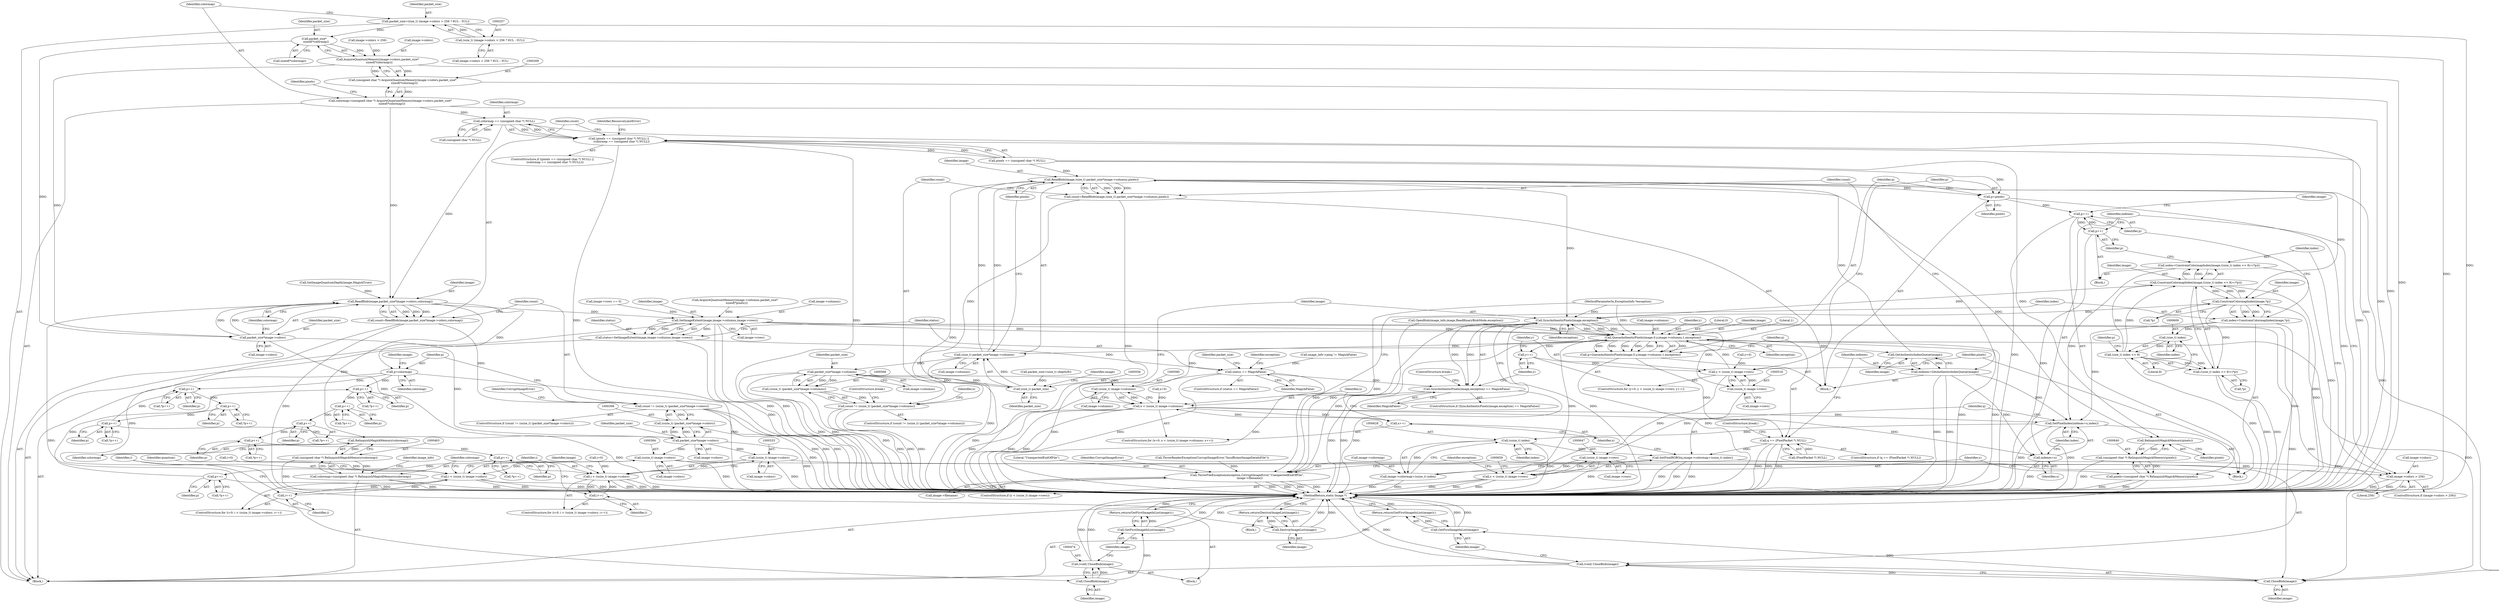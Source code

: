 digraph "0_ImageMagick_f6e9d0d9955e85bdd7540b251cd50d598dacc5e6_32@API" {
"1000274" [label="(Call,packet_size*\n    sizeof(*colormap))"];
"1000254" [label="(Call,packet_size=(size_t) (image->colors > 256 ? 6UL : 3UL))"];
"1000256" [label="(Call,(size_t) (image->colors > 256 ? 6UL : 3UL))"];
"1000270" [label="(Call,AcquireQuantumMemory(image->colors,packet_size*\n    sizeof(*colormap)))"];
"1000268" [label="(Call,(unsigned char *) AcquireQuantumMemory(image->colors,packet_size*\n    sizeof(*colormap)))"];
"1000266" [label="(Call,colormap=(unsigned char *) AcquireQuantumMemory(image->colors,packet_size*\n    sizeof(*colormap)))"];
"1000286" [label="(Call,colormap == (unsigned char *) NULL)"];
"1000280" [label="(Call,(pixels == (unsigned char *) NULL) ||\n      (colormap == (unsigned char *) NULL))"];
"1000296" [label="(Call,ReadBlob(image,packet_size*image->colors,colormap))"];
"1000294" [label="(Call,count=ReadBlob(image,packet_size*image->colors,colormap))"];
"1000305" [label="(Call,count != (ssize_t) (packet_size*image->colors))"];
"1000317" [label="(Call,p=colormap)"];
"1000350" [label="(Call,p++)"];
"1000362" [label="(Call,p++)"];
"1000374" [label="(Call,p++)"];
"1000395" [label="(Call,p++)"];
"1000401" [label="(Call,p++)"];
"1000418" [label="(Call,p++)"];
"1000424" [label="(Call,p++)"];
"1000441" [label="(Call,p++)"];
"1000447" [label="(Call,p++)"];
"1000464" [label="(Call,RelinquishMagickMemory(colormap))"];
"1000462" [label="(Call,(unsigned char *) RelinquishMagickMemory(colormap))"];
"1000460" [label="(Call,colormap=(unsigned char *) RelinquishMagickMemory(colormap))"];
"1000475" [label="(Call,CloseBlob(image))"];
"1000473" [label="(Call,(void) CloseBlob(image))"];
"1000478" [label="(Call,GetFirstImageInList(image))"];
"1000477" [label="(Return,return(GetFirstImageInList(image));)"];
"1000482" [label="(Call,SetImageExtent(image,image->columns,image->rows))"];
"1000480" [label="(Call,status=SetImageExtent(image,image->columns,image->rows))"];
"1000491" [label="(Call,status == MagickFalse)"];
"1000631" [label="(Call,SyncAuthenticPixels(image,exception) == MagickFalse)"];
"1000502" [label="(Call,DestroyImageList(image))"];
"1000501" [label="(Return,return(DestroyImageList(image));)"];
"1000517" [label="(Call,(ssize_t) image->rows)"];
"1000515" [label="(Call,y < (ssize_t) image->rows)"];
"1000530" [label="(Call,QueueAuthenticPixels(image,0,y,image->columns,1,exception))"];
"1000522" [label="(Call,y++)"];
"1000528" [label="(Call,q=QueueAuthenticPixels(image,0,y,image->columns,1,exception))"];
"1000540" [label="(Call,q == (PixelPacket *) NULL)"];
"1000621" [label="(Call,SetPixelRGBO(q,image->colormap+(ssize_t) index))"];
"1000548" [label="(Call,GetAuthenticIndexQueue(image))"];
"1000546" [label="(Call,indexes=GetAuthenticIndexQueue(image))"];
"1000616" [label="(Call,SetPixelIndex(indexes+x,index))"];
"1000627" [label="(Call,(ssize_t) index)"];
"1000623" [label="(Call,image->colormap+(ssize_t) index)"];
"1000617" [label="(Call,indexes+x)"];
"1000552" [label="(Call,ReadBlob(image,(size_t) packet_size*image->columns,pixels))"];
"1000525" [label="(Call,p=pixels)"];
"1000593" [label="(Call,p++)"];
"1000614" [label="(Call,p++)"];
"1000550" [label="(Call,count=ReadBlob(image,(size_t) packet_size*image->columns,pixels))"];
"1000563" [label="(Call,count != (ssize_t) (packet_size*image->columns))"];
"1000589" [label="(Call,ConstrainColormapIndex(image,*p))"];
"1000587" [label="(Call,index=ConstrainColormapIndex(image,*p))"];
"1000608" [label="(Call,(size_t) index)"];
"1000607" [label="(Call,(size_t) index << 8)"];
"1000604" [label="(Call,ConstrainColormapIndex(image,((size_t) index << 8)+(*p)))"];
"1000602" [label="(Call,index=ConstrainColormapIndex(image,((size_t) index << 8)+(*p)))"];
"1000632" [label="(Call,SyncAuthenticPixels(image,exception))"];
"1000651" [label="(Call,ThrowFileException(exception,CorruptImageError,\"UnexpectedEndOfFile\",\n      image->filename))"];
"1000660" [label="(Call,CloseBlob(image))"];
"1000658" [label="(Call,(void) CloseBlob(image))"];
"1000663" [label="(Call,GetFirstImageInList(image))"];
"1000662" [label="(Return,return(GetFirstImageInList(image));)"];
"1000606" [label="(Call,((size_t) index << 8)+(*p))"];
"1000641" [label="(Call,RelinquishMagickMemory(pixels))"];
"1000639" [label="(Call,(unsigned char *) RelinquishMagickMemory(pixels))"];
"1000637" [label="(Call,pixels=(unsigned char *) RelinquishMagickMemory(pixels))"];
"1000554" [label="(Call,(size_t) packet_size*image->columns)"];
"1000567" [label="(Call,packet_size*image->columns)"];
"1000555" [label="(Call,(size_t) packet_size)"];
"1000565" [label="(Call,(ssize_t) (packet_size*image->columns))"];
"1000579" [label="(Call,(ssize_t) image->columns)"];
"1000577" [label="(Call,x < (ssize_t) image->columns)"];
"1000584" [label="(Call,x++)"];
"1000644" [label="(Call,y < (ssize_t) image->rows)"];
"1000646" [label="(Call,(ssize_t) image->rows)"];
"1000298" [label="(Call,packet_size*image->colors)"];
"1000309" [label="(Call,packet_size*image->colors)"];
"1000307" [label="(Call,(ssize_t) (packet_size*image->colors))"];
"1000332" [label="(Call,(ssize_t) image->colors)"];
"1000330" [label="(Call,i < (ssize_t) image->colors)"];
"1000337" [label="(Call,i++)"];
"1000596" [label="(Call,image->colors > 256)"];
"1000383" [label="(Call,(ssize_t) image->colors)"];
"1000381" [label="(Call,i < (ssize_t) image->colors)"];
"1000388" [label="(Call,i++)"];
"1000561" [label="(Identifier,pixels)"];
"1000494" [label="(Block,)"];
"1000519" [label="(Call,image->rows)"];
"1000326" [label="(ControlStructure,for (i=0; i < (ssize_t) image->colors; i++))"];
"1000482" [label="(Call,SetImageExtent(image,image->columns,image->rows))"];
"1000382" [label="(Identifier,i)"];
"1000274" [label="(Call,packet_size*\n    sizeof(*colormap))"];
"1000401" [label="(Call,p++)"];
"1000515" [label="(Call,y < (ssize_t) image->rows)"];
"1000477" [label="(Return,return(GetFirstImageInList(image));)"];
"1000464" [label="(Call,RelinquishMagickMemory(colormap))"];
"1000469" [label="(Identifier,image_info)"];
"1000288" [label="(Call,(unsigned char *) NULL)"];
"1000547" [label="(Identifier,indexes)"];
"1000298" [label="(Call,packet_size*image->colors)"];
"1000375" [label="(Identifier,p)"];
"1000295" [label="(Identifier,count)"];
"1000286" [label="(Call,colormap == (unsigned char *) NULL)"];
"1000402" [label="(Identifier,p)"];
"1000533" [label="(Identifier,y)"];
"1000595" [label="(ControlStructure,if (image->colors > 256))"];
"1000475" [label="(Call,CloseBlob(image))"];
"1000551" [label="(Identifier,count)"];
"1000590" [label="(Identifier,image)"];
"1000661" [label="(Identifier,image)"];
"1000526" [label="(Identifier,p)"];
"1000622" [label="(Identifier,q)"];
"1000362" [label="(Call,p++)"];
"1000363" [label="(Identifier,p)"];
"1000528" [label="(Call,q=QueueAuthenticPixels(image,0,y,image->columns,1,exception))"];
"1000304" [label="(ControlStructure,if (count != (ssize_t) (packet_size*image->colors)))"];
"1000555" [label="(Call,(size_t) packet_size)"];
"1000254" [label="(Call,packet_size=(size_t) (image->colors > 256 ? 6UL : 3UL))"];
"1000487" [label="(Call,image->rows)"];
"1000573" [label="(ControlStructure,for (x=0; x < (ssize_t) image->columns; x++))"];
"1000490" [label="(ControlStructure,if (status == MagickFalse))"];
"1000635" [label="(Identifier,MagickFalse)"];
"1000568" [label="(Identifier,packet_size)"];
"1000383" [label="(Call,(ssize_t) image->colors)"];
"1000577" [label="(Call,x < (ssize_t) image->columns)"];
"1000492" [label="(Identifier,status)"];
"1000505" [label="(Identifier,packet_size)"];
"1000377" [label="(ControlStructure,for (i=0; i < (ssize_t) image->colors; i++))"];
"1000532" [label="(Literal,0)"];
"1000586" [label="(Block,)"];
"1000594" [label="(Identifier,p)"];
"1000271" [label="(Call,image->colors)"];
"1000601" [label="(Block,)"];
"1000330" [label="(Call,i < (ssize_t) image->colors)"];
"1000491" [label="(Call,status == MagickFalse)"];
"1000608" [label="(Call,(size_t) index)"];
"1000658" [label="(Call,(void) CloseBlob(image))"];
"1000314" [label="(Call,ThrowReaderException(CorruptImageError,\"InsufficientImageDataInFile\"))"];
"1000309" [label="(Call,packet_size*image->colors)"];
"1000517" [label="(Call,(ssize_t) image->rows)"];
"1000632" [label="(Call,SyncAuthenticPixels(image,exception))"];
"1000614" [label="(Call,p++)"];
"1000361" [label="(Call,*p++)"];
"1000615" [label="(Identifier,p)"];
"1000307" [label="(Call,(ssize_t) (packet_size*image->colors))"];
"1000542" [label="(Call,(PixelPacket *) NULL)"];
"1000591" [label="(Call,*p)"];
"1000418" [label="(Call,p++)"];
"1000479" [label="(Identifier,image)"];
"1000605" [label="(Identifier,image)"];
"1000502" [label="(Call,DestroyImageList(image))"];
"1000530" [label="(Call,QueueAuthenticPixels(image,0,y,image->columns,1,exception))"];
"1000504" [label="(Call,packet_size=(size_t) (depth/8))"];
"1000620" [label="(Identifier,index)"];
"1000645" [label="(Identifier,y)"];
"1000611" [label="(Literal,8)"];
"1000461" [label="(Identifier,colormap)"];
"1000634" [label="(Identifier,exception)"];
"1000587" [label="(Call,index=ConstrainColormapIndex(image,*p))"];
"1000478" [label="(Call,GetFirstImageInList(image))"];
"1000630" [label="(ControlStructure,if (SyncAuthenticPixels(image,exception) == MagickFalse))"];
"1000297" [label="(Identifier,image)"];
"1000266" [label="(Call,colormap=(unsigned char *) AcquireQuantumMemory(image->colors,packet_size*\n    sizeof(*colormap)))"];
"1000565" [label="(Call,(ssize_t) (packet_size*image->columns))"];
"1000275" [label="(Identifier,packet_size)"];
"1000569" [label="(Call,image->columns)"];
"1000597" [label="(Call,image->colors)"];
"1000256" [label="(Call,(size_t) (image->colors > 256 ? 6UL : 3UL))"];
"1000603" [label="(Identifier,index)"];
"1000311" [label="(Call,image->colors)"];
"1000319" [label="(Identifier,colormap)"];
"1000255" [label="(Identifier,packet_size)"];
"1000323" [label="(Identifier,image)"];
"1000173" [label="(Call,image->rows == 0)"];
"1000639" [label="(Call,(unsigned char *) RelinquishMagickMemory(pixels))"];
"1000531" [label="(Identifier,image)"];
"1000637" [label="(Call,pixels=(unsigned char *) RelinquishMagickMemory(pixels))"];
"1000541" [label="(Identifier,q)"];
"1000623" [label="(Call,image->colormap+(ssize_t) index)"];
"1000483" [label="(Identifier,image)"];
"1000389" [label="(Identifier,i)"];
"1000575" [label="(Identifier,x)"];
"1000581" [label="(Call,image->columns)"];
"1000349" [label="(Call,*p++)"];
"1000636" [label="(ControlStructure,break;)"];
"1000493" [label="(Identifier,MagickFalse)"];
"1000546" [label="(Call,indexes=GetAuthenticIndexQueue(image))"];
"1000550" [label="(Call,count=ReadBlob(image,(size_t) packet_size*image->columns,pixels))"];
"1000607" [label="(Call,(size_t) index << 8)"];
"1000231" [label="(Call,GetImageQuantumDepth(image,MagickTrue))"];
"1000259" [label="(Call,image->colors > 256)"];
"1000481" [label="(Identifier,status)"];
"1000618" [label="(Identifier,indexes)"];
"1000344" [label="(Identifier,image)"];
"1000633" [label="(Identifier,image)"];
"1000617" [label="(Call,indexes+x)"];
"1000280" [label="(Call,(pixels == (unsigned char *) NULL) ||\n      (colormap == (unsigned char *) NULL))"];
"1000642" [label="(Identifier,pixels)"];
"1000351" [label="(Identifier,p)"];
"1000593" [label="(Call,p++)"];
"1000613" [label="(Identifier,p)"];
"1000589" [label="(Call,ConstrainColormapIndex(image,*p))"];
"1000373" [label="(Call,*p++)"];
"1000448" [label="(Identifier,p)"];
"1000446" [label="(Call,*p++)"];
"1000292" [label="(Identifier,ResourceLimitError)"];
"1000417" [label="(Call,*p++)"];
"1000664" [label="(Identifier,image)"];
"1000559" [label="(Identifier,image)"];
"1000268" [label="(Call,(unsigned char *) AcquireQuantumMemory(image->colors,packet_size*\n    sizeof(*colormap)))"];
"1000385" [label="(Call,image->colors)"];
"1000644" [label="(Call,y < (ssize_t) image->rows)"];
"1000529" [label="(Identifier,q)"];
"1000395" [label="(Call,p++)"];
"1000279" [label="(ControlStructure,if ((pixels == (unsigned char *) NULL) ||\n      (colormap == (unsigned char *) NULL)))"];
"1000663" [label="(Call,GetFirstImageInList(image))"];
"1000106" [label="(MethodParameterIn,ExceptionInfo *exception)"];
"1000392" [label="(Identifier,quantum)"];
"1000315" [label="(Identifier,CorruptImageError)"];
"1000299" [label="(Identifier,packet_size)"];
"1000332" [label="(Call,(ssize_t) image->colors)"];
"1000425" [label="(Identifier,p)"];
"1000537" [label="(Literal,1)"];
"1000631" [label="(Call,SyncAuthenticPixels(image,exception) == MagickFalse)"];
"1000579" [label="(Call,(ssize_t) image->columns)"];
"1000616" [label="(Call,SetPixelIndex(indexes+x,index))"];
"1000585" [label="(Identifier,x)"];
"1000270" [label="(Call,AcquireQuantumMemory(image->colors,packet_size*\n    sizeof(*colormap)))"];
"1000564" [label="(Identifier,count)"];
"1000578" [label="(Identifier,x)"];
"1000588" [label="(Identifier,index)"];
"1000396" [label="(Identifier,p)"];
"1000511" [label="(ControlStructure,for (y=0; y < (ssize_t) image->rows; y++))"];
"1000276" [label="(Call,sizeof(*colormap))"];
"1000629" [label="(Identifier,index)"];
"1000300" [label="(Call,image->colors)"];
"1000516" [label="(Identifier,y)"];
"1000548" [label="(Call,GetAuthenticIndexQueue(image))"];
"1000419" [label="(Identifier,p)"];
"1000627" [label="(Call,(ssize_t) index)"];
"1000294" [label="(Call,count=ReadBlob(image,packet_size*image->colors,colormap))"];
"1000400" [label="(Call,*p++)"];
"1000183" [label="(Call,OpenBlob(image_info,image,ReadBinaryBlobMode,exception))"];
"1000310" [label="(Identifier,packet_size)"];
"1000660" [label="(Call,CloseBlob(image))"];
"1000317" [label="(Call,p=colormap)"];
"1000442" [label="(Identifier,p)"];
"1000107" [label="(Block,)"];
"1000501" [label="(Return,return(DestroyImageList(image));)"];
"1000334" [label="(Call,image->colors)"];
"1000574" [label="(Call,x=0)"];
"1000296" [label="(Call,ReadBlob(image,packet_size*image->colors,colormap))"];
"1000423" [label="(Call,*p++)"];
"1000462" [label="(Call,(unsigned char *) RelinquishMagickMemory(colormap))"];
"1000646" [label="(Call,(ssize_t) image->rows)"];
"1000584" [label="(Call,x++)"];
"1000624" [label="(Call,image->colormap)"];
"1000460" [label="(Call,colormap=(unsigned char *) RelinquishMagickMemory(colormap))"];
"1000549" [label="(Identifier,image)"];
"1000338" [label="(Identifier,i)"];
"1000643" [label="(ControlStructure,if (y < (ssize_t) image->rows))"];
"1000619" [label="(Identifier,x)"];
"1000305" [label="(Call,count != (ssize_t) (packet_size*image->colors))"];
"1000503" [label="(Identifier,image)"];
"1000327" [label="(Call,i=0)"];
"1000496" [label="(Identifier,exception)"];
"1000641" [label="(Call,RelinquishMagickMemory(pixels))"];
"1000648" [label="(Call,image->rows)"];
"1000558" [label="(Call,image->columns)"];
"1000476" [label="(Identifier,image)"];
"1000638" [label="(Identifier,pixels)"];
"1000563" [label="(Call,count != (ssize_t) (packet_size*image->columns))"];
"1000394" [label="(Call,*p++)"];
"1000539" [label="(ControlStructure,if (q == (PixelPacket *) NULL))"];
"1000600" [label="(Literal,256)"];
"1000652" [label="(Identifier,exception)"];
"1000655" [label="(Call,image->filename)"];
"1000267" [label="(Identifier,colormap)"];
"1000465" [label="(Identifier,colormap)"];
"1000654" [label="(Literal,\"UnexpectedEndOfFile\")"];
"1000303" [label="(Identifier,colormap)"];
"1000602" [label="(Call,index=ConstrainColormapIndex(image,((size_t) index << 8)+(*p)))"];
"1000557" [label="(Identifier,packet_size)"];
"1000545" [label="(ControlStructure,break;)"];
"1000447" [label="(Call,p++)"];
"1000554" [label="(Call,(size_t) packet_size*image->columns)"];
"1000525" [label="(Call,p=pixels)"];
"1000604" [label="(Call,ConstrainColormapIndex(image,((size_t) index << 8)+(*p)))"];
"1000258" [label="(Call,image->colors > 256 ? 6UL : 3UL)"];
"1000440" [label="(Call,*p++)"];
"1000512" [label="(Call,y=0)"];
"1000534" [label="(Call,image->columns)"];
"1000480" [label="(Call,status=SetImageExtent(image,image->columns,image->rows))"];
"1000651" [label="(Call,ThrowFileException(exception,CorruptImageError,\"UnexpectedEndOfFile\",\n      image->filename))"];
"1000527" [label="(Identifier,pixels)"];
"1000662" [label="(Return,return(GetFirstImageInList(image));)"];
"1000424" [label="(Call,p++)"];
"1000553" [label="(Identifier,image)"];
"1000522" [label="(Call,y++)"];
"1000552" [label="(Call,ReadBlob(image,(size_t) packet_size*image->columns,pixels))"];
"1000388" [label="(Call,i++)"];
"1000318" [label="(Identifier,p)"];
"1000281" [label="(Call,pixels == (unsigned char *) NULL)"];
"1000441" [label="(Call,p++)"];
"1000621" [label="(Call,SetPixelRGBO(q,image->colormap+(ssize_t) index))"];
"1000306" [label="(Identifier,count)"];
"1000540" [label="(Call,q == (PixelPacket *) NULL)"];
"1000562" [label="(ControlStructure,if (count != (ssize_t) (packet_size*image->columns)))"];
"1000610" [label="(Identifier,index)"];
"1000282" [label="(Identifier,pixels)"];
"1000287" [label="(Identifier,colormap)"];
"1000524" [label="(Block,)"];
"1000350" [label="(Call,p++)"];
"1000467" [label="(Call,image_info->ping != MagickFalse)"];
"1000598" [label="(Identifier,image)"];
"1000606" [label="(Call,((size_t) index << 8)+(*p))"];
"1000378" [label="(Call,i=0)"];
"1000472" [label="(Block,)"];
"1000596" [label="(Call,image->colors > 256)"];
"1000665" [label="(MethodReturn,static Image *)"];
"1000538" [label="(Identifier,exception)"];
"1000337" [label="(Call,i++)"];
"1000381" [label="(Call,i < (ssize_t) image->colors)"];
"1000612" [label="(Call,*p)"];
"1000245" [label="(Call,AcquireQuantumMemory(image->columns,packet_size*\n    sizeof(*pixels)))"];
"1000523" [label="(Identifier,y)"];
"1000331" [label="(Identifier,i)"];
"1000484" [label="(Call,image->columns)"];
"1000572" [label="(ControlStructure,break;)"];
"1000473" [label="(Call,(void) CloseBlob(image))"];
"1000653" [label="(Identifier,CorruptImageError)"];
"1000567" [label="(Call,packet_size*image->columns)"];
"1000374" [label="(Call,p++)"];
"1000274" -> "1000270"  [label="AST: "];
"1000274" -> "1000276"  [label="CFG: "];
"1000275" -> "1000274"  [label="AST: "];
"1000276" -> "1000274"  [label="AST: "];
"1000270" -> "1000274"  [label="CFG: "];
"1000274" -> "1000270"  [label="DDG: "];
"1000254" -> "1000274"  [label="DDG: "];
"1000274" -> "1000298"  [label="DDG: "];
"1000254" -> "1000107"  [label="AST: "];
"1000254" -> "1000256"  [label="CFG: "];
"1000255" -> "1000254"  [label="AST: "];
"1000256" -> "1000254"  [label="AST: "];
"1000267" -> "1000254"  [label="CFG: "];
"1000254" -> "1000665"  [label="DDG: "];
"1000256" -> "1000254"  [label="DDG: "];
"1000256" -> "1000258"  [label="CFG: "];
"1000257" -> "1000256"  [label="AST: "];
"1000258" -> "1000256"  [label="AST: "];
"1000256" -> "1000665"  [label="DDG: "];
"1000270" -> "1000268"  [label="AST: "];
"1000271" -> "1000270"  [label="AST: "];
"1000268" -> "1000270"  [label="CFG: "];
"1000270" -> "1000665"  [label="DDG: "];
"1000270" -> "1000268"  [label="DDG: "];
"1000270" -> "1000268"  [label="DDG: "];
"1000259" -> "1000270"  [label="DDG: "];
"1000270" -> "1000298"  [label="DDG: "];
"1000268" -> "1000266"  [label="AST: "];
"1000269" -> "1000268"  [label="AST: "];
"1000266" -> "1000268"  [label="CFG: "];
"1000268" -> "1000665"  [label="DDG: "];
"1000268" -> "1000266"  [label="DDG: "];
"1000266" -> "1000107"  [label="AST: "];
"1000267" -> "1000266"  [label="AST: "];
"1000282" -> "1000266"  [label="CFG: "];
"1000266" -> "1000665"  [label="DDG: "];
"1000266" -> "1000286"  [label="DDG: "];
"1000266" -> "1000296"  [label="DDG: "];
"1000286" -> "1000280"  [label="AST: "];
"1000286" -> "1000288"  [label="CFG: "];
"1000287" -> "1000286"  [label="AST: "];
"1000288" -> "1000286"  [label="AST: "];
"1000280" -> "1000286"  [label="CFG: "];
"1000286" -> "1000665"  [label="DDG: "];
"1000286" -> "1000280"  [label="DDG: "];
"1000286" -> "1000280"  [label="DDG: "];
"1000288" -> "1000286"  [label="DDG: "];
"1000286" -> "1000296"  [label="DDG: "];
"1000280" -> "1000279"  [label="AST: "];
"1000280" -> "1000281"  [label="CFG: "];
"1000281" -> "1000280"  [label="AST: "];
"1000292" -> "1000280"  [label="CFG: "];
"1000295" -> "1000280"  [label="CFG: "];
"1000280" -> "1000665"  [label="DDG: "];
"1000280" -> "1000665"  [label="DDG: "];
"1000280" -> "1000665"  [label="DDG: "];
"1000281" -> "1000280"  [label="DDG: "];
"1000281" -> "1000280"  [label="DDG: "];
"1000296" -> "1000294"  [label="AST: "];
"1000296" -> "1000303"  [label="CFG: "];
"1000297" -> "1000296"  [label="AST: "];
"1000298" -> "1000296"  [label="AST: "];
"1000303" -> "1000296"  [label="AST: "];
"1000294" -> "1000296"  [label="CFG: "];
"1000296" -> "1000294"  [label="DDG: "];
"1000296" -> "1000294"  [label="DDG: "];
"1000296" -> "1000294"  [label="DDG: "];
"1000231" -> "1000296"  [label="DDG: "];
"1000298" -> "1000296"  [label="DDG: "];
"1000298" -> "1000296"  [label="DDG: "];
"1000296" -> "1000317"  [label="DDG: "];
"1000296" -> "1000464"  [label="DDG: "];
"1000296" -> "1000475"  [label="DDG: "];
"1000296" -> "1000482"  [label="DDG: "];
"1000294" -> "1000107"  [label="AST: "];
"1000295" -> "1000294"  [label="AST: "];
"1000306" -> "1000294"  [label="CFG: "];
"1000294" -> "1000665"  [label="DDG: "];
"1000294" -> "1000305"  [label="DDG: "];
"1000305" -> "1000304"  [label="AST: "];
"1000305" -> "1000307"  [label="CFG: "];
"1000306" -> "1000305"  [label="AST: "];
"1000307" -> "1000305"  [label="AST: "];
"1000315" -> "1000305"  [label="CFG: "];
"1000318" -> "1000305"  [label="CFG: "];
"1000305" -> "1000665"  [label="DDG: "];
"1000305" -> "1000665"  [label="DDG: "];
"1000305" -> "1000665"  [label="DDG: "];
"1000307" -> "1000305"  [label="DDG: "];
"1000317" -> "1000107"  [label="AST: "];
"1000317" -> "1000319"  [label="CFG: "];
"1000318" -> "1000317"  [label="AST: "];
"1000319" -> "1000317"  [label="AST: "];
"1000323" -> "1000317"  [label="CFG: "];
"1000317" -> "1000665"  [label="DDG: "];
"1000317" -> "1000350"  [label="DDG: "];
"1000317" -> "1000395"  [label="DDG: "];
"1000350" -> "1000349"  [label="AST: "];
"1000350" -> "1000351"  [label="CFG: "];
"1000351" -> "1000350"  [label="AST: "];
"1000349" -> "1000350"  [label="CFG: "];
"1000374" -> "1000350"  [label="DDG: "];
"1000350" -> "1000362"  [label="DDG: "];
"1000362" -> "1000361"  [label="AST: "];
"1000362" -> "1000363"  [label="CFG: "];
"1000363" -> "1000362"  [label="AST: "];
"1000361" -> "1000362"  [label="CFG: "];
"1000362" -> "1000374"  [label="DDG: "];
"1000374" -> "1000373"  [label="AST: "];
"1000374" -> "1000375"  [label="CFG: "];
"1000375" -> "1000374"  [label="AST: "];
"1000373" -> "1000374"  [label="CFG: "];
"1000374" -> "1000665"  [label="DDG: "];
"1000395" -> "1000394"  [label="AST: "];
"1000395" -> "1000396"  [label="CFG: "];
"1000396" -> "1000395"  [label="AST: "];
"1000394" -> "1000395"  [label="CFG: "];
"1000447" -> "1000395"  [label="DDG: "];
"1000395" -> "1000401"  [label="DDG: "];
"1000401" -> "1000400"  [label="AST: "];
"1000401" -> "1000402"  [label="CFG: "];
"1000402" -> "1000401"  [label="AST: "];
"1000400" -> "1000401"  [label="CFG: "];
"1000401" -> "1000418"  [label="DDG: "];
"1000418" -> "1000417"  [label="AST: "];
"1000418" -> "1000419"  [label="CFG: "];
"1000419" -> "1000418"  [label="AST: "];
"1000417" -> "1000418"  [label="CFG: "];
"1000418" -> "1000424"  [label="DDG: "];
"1000424" -> "1000423"  [label="AST: "];
"1000424" -> "1000425"  [label="CFG: "];
"1000425" -> "1000424"  [label="AST: "];
"1000423" -> "1000424"  [label="CFG: "];
"1000424" -> "1000441"  [label="DDG: "];
"1000441" -> "1000440"  [label="AST: "];
"1000441" -> "1000442"  [label="CFG: "];
"1000442" -> "1000441"  [label="AST: "];
"1000440" -> "1000441"  [label="CFG: "];
"1000441" -> "1000447"  [label="DDG: "];
"1000447" -> "1000446"  [label="AST: "];
"1000447" -> "1000448"  [label="CFG: "];
"1000448" -> "1000447"  [label="AST: "];
"1000446" -> "1000447"  [label="CFG: "];
"1000447" -> "1000665"  [label="DDG: "];
"1000464" -> "1000462"  [label="AST: "];
"1000464" -> "1000465"  [label="CFG: "];
"1000465" -> "1000464"  [label="AST: "];
"1000462" -> "1000464"  [label="CFG: "];
"1000464" -> "1000462"  [label="DDG: "];
"1000462" -> "1000460"  [label="AST: "];
"1000463" -> "1000462"  [label="AST: "];
"1000460" -> "1000462"  [label="CFG: "];
"1000462" -> "1000665"  [label="DDG: "];
"1000462" -> "1000460"  [label="DDG: "];
"1000460" -> "1000107"  [label="AST: "];
"1000461" -> "1000460"  [label="AST: "];
"1000469" -> "1000460"  [label="CFG: "];
"1000460" -> "1000665"  [label="DDG: "];
"1000460" -> "1000665"  [label="DDG: "];
"1000475" -> "1000473"  [label="AST: "];
"1000475" -> "1000476"  [label="CFG: "];
"1000476" -> "1000475"  [label="AST: "];
"1000473" -> "1000475"  [label="CFG: "];
"1000475" -> "1000473"  [label="DDG: "];
"1000475" -> "1000478"  [label="DDG: "];
"1000473" -> "1000472"  [label="AST: "];
"1000474" -> "1000473"  [label="AST: "];
"1000479" -> "1000473"  [label="CFG: "];
"1000473" -> "1000665"  [label="DDG: "];
"1000473" -> "1000665"  [label="DDG: "];
"1000478" -> "1000477"  [label="AST: "];
"1000478" -> "1000479"  [label="CFG: "];
"1000479" -> "1000478"  [label="AST: "];
"1000477" -> "1000478"  [label="CFG: "];
"1000478" -> "1000665"  [label="DDG: "];
"1000478" -> "1000665"  [label="DDG: "];
"1000478" -> "1000477"  [label="DDG: "];
"1000477" -> "1000472"  [label="AST: "];
"1000665" -> "1000477"  [label="CFG: "];
"1000477" -> "1000665"  [label="DDG: "];
"1000482" -> "1000480"  [label="AST: "];
"1000482" -> "1000487"  [label="CFG: "];
"1000483" -> "1000482"  [label="AST: "];
"1000484" -> "1000482"  [label="AST: "];
"1000487" -> "1000482"  [label="AST: "];
"1000480" -> "1000482"  [label="CFG: "];
"1000482" -> "1000665"  [label="DDG: "];
"1000482" -> "1000665"  [label="DDG: "];
"1000482" -> "1000480"  [label="DDG: "];
"1000482" -> "1000480"  [label="DDG: "];
"1000482" -> "1000480"  [label="DDG: "];
"1000245" -> "1000482"  [label="DDG: "];
"1000173" -> "1000482"  [label="DDG: "];
"1000482" -> "1000502"  [label="DDG: "];
"1000482" -> "1000517"  [label="DDG: "];
"1000482" -> "1000530"  [label="DDG: "];
"1000482" -> "1000530"  [label="DDG: "];
"1000482" -> "1000660"  [label="DDG: "];
"1000480" -> "1000107"  [label="AST: "];
"1000481" -> "1000480"  [label="AST: "];
"1000492" -> "1000480"  [label="CFG: "];
"1000480" -> "1000665"  [label="DDG: "];
"1000480" -> "1000491"  [label="DDG: "];
"1000491" -> "1000490"  [label="AST: "];
"1000491" -> "1000493"  [label="CFG: "];
"1000492" -> "1000491"  [label="AST: "];
"1000493" -> "1000491"  [label="AST: "];
"1000496" -> "1000491"  [label="CFG: "];
"1000505" -> "1000491"  [label="CFG: "];
"1000491" -> "1000665"  [label="DDG: "];
"1000491" -> "1000665"  [label="DDG: "];
"1000491" -> "1000665"  [label="DDG: "];
"1000467" -> "1000491"  [label="DDG: "];
"1000491" -> "1000631"  [label="DDG: "];
"1000631" -> "1000630"  [label="AST: "];
"1000631" -> "1000635"  [label="CFG: "];
"1000632" -> "1000631"  [label="AST: "];
"1000635" -> "1000631"  [label="AST: "];
"1000636" -> "1000631"  [label="CFG: "];
"1000523" -> "1000631"  [label="CFG: "];
"1000631" -> "1000665"  [label="DDG: "];
"1000631" -> "1000665"  [label="DDG: "];
"1000631" -> "1000665"  [label="DDG: "];
"1000632" -> "1000631"  [label="DDG: "];
"1000632" -> "1000631"  [label="DDG: "];
"1000502" -> "1000501"  [label="AST: "];
"1000502" -> "1000503"  [label="CFG: "];
"1000503" -> "1000502"  [label="AST: "];
"1000501" -> "1000502"  [label="CFG: "];
"1000502" -> "1000665"  [label="DDG: "];
"1000502" -> "1000665"  [label="DDG: "];
"1000502" -> "1000501"  [label="DDG: "];
"1000501" -> "1000494"  [label="AST: "];
"1000665" -> "1000501"  [label="CFG: "];
"1000501" -> "1000665"  [label="DDG: "];
"1000517" -> "1000515"  [label="AST: "];
"1000517" -> "1000519"  [label="CFG: "];
"1000518" -> "1000517"  [label="AST: "];
"1000519" -> "1000517"  [label="AST: "];
"1000515" -> "1000517"  [label="CFG: "];
"1000517" -> "1000515"  [label="DDG: "];
"1000517" -> "1000646"  [label="DDG: "];
"1000515" -> "1000511"  [label="AST: "];
"1000516" -> "1000515"  [label="AST: "];
"1000526" -> "1000515"  [label="CFG: "];
"1000638" -> "1000515"  [label="CFG: "];
"1000512" -> "1000515"  [label="DDG: "];
"1000522" -> "1000515"  [label="DDG: "];
"1000515" -> "1000530"  [label="DDG: "];
"1000515" -> "1000644"  [label="DDG: "];
"1000530" -> "1000528"  [label="AST: "];
"1000530" -> "1000538"  [label="CFG: "];
"1000531" -> "1000530"  [label="AST: "];
"1000532" -> "1000530"  [label="AST: "];
"1000533" -> "1000530"  [label="AST: "];
"1000534" -> "1000530"  [label="AST: "];
"1000537" -> "1000530"  [label="AST: "];
"1000538" -> "1000530"  [label="AST: "];
"1000528" -> "1000530"  [label="CFG: "];
"1000530" -> "1000665"  [label="DDG: "];
"1000530" -> "1000665"  [label="DDG: "];
"1000530" -> "1000522"  [label="DDG: "];
"1000530" -> "1000528"  [label="DDG: "];
"1000530" -> "1000528"  [label="DDG: "];
"1000530" -> "1000528"  [label="DDG: "];
"1000530" -> "1000528"  [label="DDG: "];
"1000530" -> "1000528"  [label="DDG: "];
"1000530" -> "1000528"  [label="DDG: "];
"1000632" -> "1000530"  [label="DDG: "];
"1000632" -> "1000530"  [label="DDG: "];
"1000579" -> "1000530"  [label="DDG: "];
"1000183" -> "1000530"  [label="DDG: "];
"1000106" -> "1000530"  [label="DDG: "];
"1000530" -> "1000548"  [label="DDG: "];
"1000530" -> "1000554"  [label="DDG: "];
"1000530" -> "1000632"  [label="DDG: "];
"1000530" -> "1000644"  [label="DDG: "];
"1000530" -> "1000651"  [label="DDG: "];
"1000530" -> "1000660"  [label="DDG: "];
"1000522" -> "1000511"  [label="AST: "];
"1000522" -> "1000523"  [label="CFG: "];
"1000523" -> "1000522"  [label="AST: "];
"1000516" -> "1000522"  [label="CFG: "];
"1000528" -> "1000524"  [label="AST: "];
"1000529" -> "1000528"  [label="AST: "];
"1000541" -> "1000528"  [label="CFG: "];
"1000528" -> "1000665"  [label="DDG: "];
"1000528" -> "1000540"  [label="DDG: "];
"1000540" -> "1000539"  [label="AST: "];
"1000540" -> "1000542"  [label="CFG: "];
"1000541" -> "1000540"  [label="AST: "];
"1000542" -> "1000540"  [label="AST: "];
"1000545" -> "1000540"  [label="CFG: "];
"1000547" -> "1000540"  [label="CFG: "];
"1000540" -> "1000665"  [label="DDG: "];
"1000540" -> "1000665"  [label="DDG: "];
"1000540" -> "1000665"  [label="DDG: "];
"1000542" -> "1000540"  [label="DDG: "];
"1000540" -> "1000621"  [label="DDG: "];
"1000621" -> "1000586"  [label="AST: "];
"1000621" -> "1000623"  [label="CFG: "];
"1000622" -> "1000621"  [label="AST: "];
"1000623" -> "1000621"  [label="AST: "];
"1000585" -> "1000621"  [label="CFG: "];
"1000621" -> "1000665"  [label="DDG: "];
"1000621" -> "1000665"  [label="DDG: "];
"1000621" -> "1000665"  [label="DDG: "];
"1000627" -> "1000621"  [label="DDG: "];
"1000548" -> "1000546"  [label="AST: "];
"1000548" -> "1000549"  [label="CFG: "];
"1000549" -> "1000548"  [label="AST: "];
"1000546" -> "1000548"  [label="CFG: "];
"1000548" -> "1000546"  [label="DDG: "];
"1000548" -> "1000552"  [label="DDG: "];
"1000546" -> "1000524"  [label="AST: "];
"1000547" -> "1000546"  [label="AST: "];
"1000551" -> "1000546"  [label="CFG: "];
"1000546" -> "1000665"  [label="DDG: "];
"1000546" -> "1000665"  [label="DDG: "];
"1000546" -> "1000616"  [label="DDG: "];
"1000546" -> "1000617"  [label="DDG: "];
"1000616" -> "1000586"  [label="AST: "];
"1000616" -> "1000620"  [label="CFG: "];
"1000617" -> "1000616"  [label="AST: "];
"1000620" -> "1000616"  [label="AST: "];
"1000622" -> "1000616"  [label="CFG: "];
"1000616" -> "1000665"  [label="DDG: "];
"1000616" -> "1000665"  [label="DDG: "];
"1000577" -> "1000616"  [label="DDG: "];
"1000587" -> "1000616"  [label="DDG: "];
"1000602" -> "1000616"  [label="DDG: "];
"1000616" -> "1000627"  [label="DDG: "];
"1000627" -> "1000623"  [label="AST: "];
"1000627" -> "1000629"  [label="CFG: "];
"1000628" -> "1000627"  [label="AST: "];
"1000629" -> "1000627"  [label="AST: "];
"1000623" -> "1000627"  [label="CFG: "];
"1000627" -> "1000665"  [label="DDG: "];
"1000627" -> "1000623"  [label="DDG: "];
"1000624" -> "1000623"  [label="AST: "];
"1000623" -> "1000665"  [label="DDG: "];
"1000623" -> "1000665"  [label="DDG: "];
"1000617" -> "1000619"  [label="CFG: "];
"1000618" -> "1000617"  [label="AST: "];
"1000619" -> "1000617"  [label="AST: "];
"1000620" -> "1000617"  [label="CFG: "];
"1000617" -> "1000665"  [label="DDG: "];
"1000577" -> "1000617"  [label="DDG: "];
"1000552" -> "1000550"  [label="AST: "];
"1000552" -> "1000561"  [label="CFG: "];
"1000553" -> "1000552"  [label="AST: "];
"1000554" -> "1000552"  [label="AST: "];
"1000561" -> "1000552"  [label="AST: "];
"1000550" -> "1000552"  [label="CFG: "];
"1000552" -> "1000665"  [label="DDG: "];
"1000552" -> "1000525"  [label="DDG: "];
"1000552" -> "1000550"  [label="DDG: "];
"1000552" -> "1000550"  [label="DDG: "];
"1000552" -> "1000550"  [label="DDG: "];
"1000554" -> "1000552"  [label="DDG: "];
"1000554" -> "1000552"  [label="DDG: "];
"1000281" -> "1000552"  [label="DDG: "];
"1000552" -> "1000589"  [label="DDG: "];
"1000552" -> "1000632"  [label="DDG: "];
"1000552" -> "1000641"  [label="DDG: "];
"1000552" -> "1000660"  [label="DDG: "];
"1000525" -> "1000524"  [label="AST: "];
"1000525" -> "1000527"  [label="CFG: "];
"1000526" -> "1000525"  [label="AST: "];
"1000527" -> "1000525"  [label="AST: "];
"1000529" -> "1000525"  [label="CFG: "];
"1000525" -> "1000665"  [label="DDG: "];
"1000281" -> "1000525"  [label="DDG: "];
"1000525" -> "1000593"  [label="DDG: "];
"1000593" -> "1000586"  [label="AST: "];
"1000593" -> "1000594"  [label="CFG: "];
"1000594" -> "1000593"  [label="AST: "];
"1000598" -> "1000593"  [label="CFG: "];
"1000593" -> "1000665"  [label="DDG: "];
"1000614" -> "1000593"  [label="DDG: "];
"1000593" -> "1000614"  [label="DDG: "];
"1000614" -> "1000601"  [label="AST: "];
"1000614" -> "1000615"  [label="CFG: "];
"1000615" -> "1000614"  [label="AST: "];
"1000618" -> "1000614"  [label="CFG: "];
"1000614" -> "1000665"  [label="DDG: "];
"1000550" -> "1000524"  [label="AST: "];
"1000551" -> "1000550"  [label="AST: "];
"1000564" -> "1000550"  [label="CFG: "];
"1000550" -> "1000665"  [label="DDG: "];
"1000550" -> "1000563"  [label="DDG: "];
"1000563" -> "1000562"  [label="AST: "];
"1000563" -> "1000565"  [label="CFG: "];
"1000564" -> "1000563"  [label="AST: "];
"1000565" -> "1000563"  [label="AST: "];
"1000572" -> "1000563"  [label="CFG: "];
"1000575" -> "1000563"  [label="CFG: "];
"1000563" -> "1000665"  [label="DDG: "];
"1000563" -> "1000665"  [label="DDG: "];
"1000563" -> "1000665"  [label="DDG: "];
"1000565" -> "1000563"  [label="DDG: "];
"1000589" -> "1000587"  [label="AST: "];
"1000589" -> "1000591"  [label="CFG: "];
"1000590" -> "1000589"  [label="AST: "];
"1000591" -> "1000589"  [label="AST: "];
"1000587" -> "1000589"  [label="CFG: "];
"1000589" -> "1000665"  [label="DDG: "];
"1000589" -> "1000587"  [label="DDG: "];
"1000589" -> "1000587"  [label="DDG: "];
"1000604" -> "1000589"  [label="DDG: "];
"1000589" -> "1000604"  [label="DDG: "];
"1000589" -> "1000604"  [label="DDG: "];
"1000589" -> "1000606"  [label="DDG: "];
"1000589" -> "1000632"  [label="DDG: "];
"1000587" -> "1000586"  [label="AST: "];
"1000588" -> "1000587"  [label="AST: "];
"1000594" -> "1000587"  [label="CFG: "];
"1000587" -> "1000665"  [label="DDG: "];
"1000587" -> "1000608"  [label="DDG: "];
"1000608" -> "1000607"  [label="AST: "];
"1000608" -> "1000610"  [label="CFG: "];
"1000609" -> "1000608"  [label="AST: "];
"1000610" -> "1000608"  [label="AST: "];
"1000611" -> "1000608"  [label="CFG: "];
"1000608" -> "1000607"  [label="DDG: "];
"1000607" -> "1000606"  [label="AST: "];
"1000607" -> "1000611"  [label="CFG: "];
"1000611" -> "1000607"  [label="AST: "];
"1000613" -> "1000607"  [label="CFG: "];
"1000607" -> "1000665"  [label="DDG: "];
"1000607" -> "1000604"  [label="DDG: "];
"1000607" -> "1000604"  [label="DDG: "];
"1000607" -> "1000606"  [label="DDG: "];
"1000607" -> "1000606"  [label="DDG: "];
"1000604" -> "1000602"  [label="AST: "];
"1000604" -> "1000606"  [label="CFG: "];
"1000605" -> "1000604"  [label="AST: "];
"1000606" -> "1000604"  [label="AST: "];
"1000602" -> "1000604"  [label="CFG: "];
"1000604" -> "1000665"  [label="DDG: "];
"1000604" -> "1000602"  [label="DDG: "];
"1000604" -> "1000602"  [label="DDG: "];
"1000604" -> "1000632"  [label="DDG: "];
"1000602" -> "1000601"  [label="AST: "];
"1000603" -> "1000602"  [label="AST: "];
"1000615" -> "1000602"  [label="CFG: "];
"1000602" -> "1000665"  [label="DDG: "];
"1000632" -> "1000634"  [label="CFG: "];
"1000633" -> "1000632"  [label="AST: "];
"1000634" -> "1000632"  [label="AST: "];
"1000635" -> "1000632"  [label="CFG: "];
"1000632" -> "1000665"  [label="DDG: "];
"1000106" -> "1000632"  [label="DDG: "];
"1000632" -> "1000651"  [label="DDG: "];
"1000632" -> "1000660"  [label="DDG: "];
"1000651" -> "1000643"  [label="AST: "];
"1000651" -> "1000655"  [label="CFG: "];
"1000652" -> "1000651"  [label="AST: "];
"1000653" -> "1000651"  [label="AST: "];
"1000654" -> "1000651"  [label="AST: "];
"1000655" -> "1000651"  [label="AST: "];
"1000659" -> "1000651"  [label="CFG: "];
"1000651" -> "1000665"  [label="DDG: "];
"1000651" -> "1000665"  [label="DDG: "];
"1000651" -> "1000665"  [label="DDG: "];
"1000651" -> "1000665"  [label="DDG: "];
"1000183" -> "1000651"  [label="DDG: "];
"1000106" -> "1000651"  [label="DDG: "];
"1000314" -> "1000651"  [label="DDG: "];
"1000660" -> "1000658"  [label="AST: "];
"1000660" -> "1000661"  [label="CFG: "];
"1000661" -> "1000660"  [label="AST: "];
"1000658" -> "1000660"  [label="CFG: "];
"1000660" -> "1000658"  [label="DDG: "];
"1000660" -> "1000663"  [label="DDG: "];
"1000658" -> "1000107"  [label="AST: "];
"1000659" -> "1000658"  [label="AST: "];
"1000664" -> "1000658"  [label="CFG: "];
"1000658" -> "1000665"  [label="DDG: "];
"1000658" -> "1000665"  [label="DDG: "];
"1000663" -> "1000662"  [label="AST: "];
"1000663" -> "1000664"  [label="CFG: "];
"1000664" -> "1000663"  [label="AST: "];
"1000662" -> "1000663"  [label="CFG: "];
"1000663" -> "1000665"  [label="DDG: "];
"1000663" -> "1000665"  [label="DDG: "];
"1000663" -> "1000662"  [label="DDG: "];
"1000662" -> "1000107"  [label="AST: "];
"1000665" -> "1000662"  [label="CFG: "];
"1000662" -> "1000665"  [label="DDG: "];
"1000606" -> "1000612"  [label="CFG: "];
"1000612" -> "1000606"  [label="AST: "];
"1000606" -> "1000665"  [label="DDG: "];
"1000606" -> "1000665"  [label="DDG: "];
"1000641" -> "1000639"  [label="AST: "];
"1000641" -> "1000642"  [label="CFG: "];
"1000642" -> "1000641"  [label="AST: "];
"1000639" -> "1000641"  [label="CFG: "];
"1000641" -> "1000639"  [label="DDG: "];
"1000281" -> "1000641"  [label="DDG: "];
"1000639" -> "1000637"  [label="AST: "];
"1000640" -> "1000639"  [label="AST: "];
"1000637" -> "1000639"  [label="CFG: "];
"1000639" -> "1000665"  [label="DDG: "];
"1000639" -> "1000637"  [label="DDG: "];
"1000637" -> "1000107"  [label="AST: "];
"1000638" -> "1000637"  [label="AST: "];
"1000645" -> "1000637"  [label="CFG: "];
"1000637" -> "1000665"  [label="DDG: "];
"1000637" -> "1000665"  [label="DDG: "];
"1000554" -> "1000558"  [label="CFG: "];
"1000555" -> "1000554"  [label="AST: "];
"1000558" -> "1000554"  [label="AST: "];
"1000561" -> "1000554"  [label="CFG: "];
"1000554" -> "1000665"  [label="DDG: "];
"1000555" -> "1000554"  [label="DDG: "];
"1000554" -> "1000567"  [label="DDG: "];
"1000567" -> "1000565"  [label="AST: "];
"1000567" -> "1000569"  [label="CFG: "];
"1000568" -> "1000567"  [label="AST: "];
"1000569" -> "1000567"  [label="AST: "];
"1000565" -> "1000567"  [label="CFG: "];
"1000567" -> "1000665"  [label="DDG: "];
"1000567" -> "1000665"  [label="DDG: "];
"1000567" -> "1000555"  [label="DDG: "];
"1000567" -> "1000565"  [label="DDG: "];
"1000567" -> "1000565"  [label="DDG: "];
"1000555" -> "1000567"  [label="DDG: "];
"1000567" -> "1000579"  [label="DDG: "];
"1000555" -> "1000557"  [label="CFG: "];
"1000556" -> "1000555"  [label="AST: "];
"1000557" -> "1000555"  [label="AST: "];
"1000559" -> "1000555"  [label="CFG: "];
"1000504" -> "1000555"  [label="DDG: "];
"1000566" -> "1000565"  [label="AST: "];
"1000565" -> "1000665"  [label="DDG: "];
"1000579" -> "1000577"  [label="AST: "];
"1000579" -> "1000581"  [label="CFG: "];
"1000580" -> "1000579"  [label="AST: "];
"1000581" -> "1000579"  [label="AST: "];
"1000577" -> "1000579"  [label="CFG: "];
"1000579" -> "1000665"  [label="DDG: "];
"1000579" -> "1000577"  [label="DDG: "];
"1000577" -> "1000573"  [label="AST: "];
"1000578" -> "1000577"  [label="AST: "];
"1000588" -> "1000577"  [label="CFG: "];
"1000633" -> "1000577"  [label="CFG: "];
"1000577" -> "1000665"  [label="DDG: "];
"1000577" -> "1000665"  [label="DDG: "];
"1000577" -> "1000665"  [label="DDG: "];
"1000574" -> "1000577"  [label="DDG: "];
"1000584" -> "1000577"  [label="DDG: "];
"1000577" -> "1000584"  [label="DDG: "];
"1000584" -> "1000573"  [label="AST: "];
"1000584" -> "1000585"  [label="CFG: "];
"1000585" -> "1000584"  [label="AST: "];
"1000578" -> "1000584"  [label="CFG: "];
"1000644" -> "1000643"  [label="AST: "];
"1000644" -> "1000646"  [label="CFG: "];
"1000645" -> "1000644"  [label="AST: "];
"1000646" -> "1000644"  [label="AST: "];
"1000652" -> "1000644"  [label="CFG: "];
"1000659" -> "1000644"  [label="CFG: "];
"1000644" -> "1000665"  [label="DDG: "];
"1000644" -> "1000665"  [label="DDG: "];
"1000644" -> "1000665"  [label="DDG: "];
"1000646" -> "1000644"  [label="DDG: "];
"1000646" -> "1000648"  [label="CFG: "];
"1000647" -> "1000646"  [label="AST: "];
"1000648" -> "1000646"  [label="AST: "];
"1000646" -> "1000665"  [label="DDG: "];
"1000298" -> "1000300"  [label="CFG: "];
"1000299" -> "1000298"  [label="AST: "];
"1000300" -> "1000298"  [label="AST: "];
"1000303" -> "1000298"  [label="CFG: "];
"1000298" -> "1000309"  [label="DDG: "];
"1000298" -> "1000309"  [label="DDG: "];
"1000309" -> "1000307"  [label="AST: "];
"1000309" -> "1000311"  [label="CFG: "];
"1000310" -> "1000309"  [label="AST: "];
"1000311" -> "1000309"  [label="AST: "];
"1000307" -> "1000309"  [label="CFG: "];
"1000309" -> "1000665"  [label="DDG: "];
"1000309" -> "1000307"  [label="DDG: "];
"1000309" -> "1000307"  [label="DDG: "];
"1000309" -> "1000332"  [label="DDG: "];
"1000309" -> "1000383"  [label="DDG: "];
"1000308" -> "1000307"  [label="AST: "];
"1000307" -> "1000665"  [label="DDG: "];
"1000332" -> "1000330"  [label="AST: "];
"1000332" -> "1000334"  [label="CFG: "];
"1000333" -> "1000332"  [label="AST: "];
"1000334" -> "1000332"  [label="AST: "];
"1000330" -> "1000332"  [label="CFG: "];
"1000332" -> "1000665"  [label="DDG: "];
"1000332" -> "1000330"  [label="DDG: "];
"1000332" -> "1000596"  [label="DDG: "];
"1000330" -> "1000326"  [label="AST: "];
"1000331" -> "1000330"  [label="AST: "];
"1000344" -> "1000330"  [label="CFG: "];
"1000461" -> "1000330"  [label="CFG: "];
"1000330" -> "1000665"  [label="DDG: "];
"1000330" -> "1000665"  [label="DDG: "];
"1000330" -> "1000665"  [label="DDG: "];
"1000327" -> "1000330"  [label="DDG: "];
"1000337" -> "1000330"  [label="DDG: "];
"1000330" -> "1000337"  [label="DDG: "];
"1000337" -> "1000326"  [label="AST: "];
"1000337" -> "1000338"  [label="CFG: "];
"1000338" -> "1000337"  [label="AST: "];
"1000331" -> "1000337"  [label="CFG: "];
"1000596" -> "1000595"  [label="AST: "];
"1000596" -> "1000600"  [label="CFG: "];
"1000597" -> "1000596"  [label="AST: "];
"1000600" -> "1000596"  [label="AST: "];
"1000603" -> "1000596"  [label="CFG: "];
"1000618" -> "1000596"  [label="CFG: "];
"1000596" -> "1000665"  [label="DDG: "];
"1000596" -> "1000665"  [label="DDG: "];
"1000383" -> "1000596"  [label="DDG: "];
"1000383" -> "1000381"  [label="AST: "];
"1000383" -> "1000385"  [label="CFG: "];
"1000384" -> "1000383"  [label="AST: "];
"1000385" -> "1000383"  [label="AST: "];
"1000381" -> "1000383"  [label="CFG: "];
"1000383" -> "1000665"  [label="DDG: "];
"1000383" -> "1000381"  [label="DDG: "];
"1000381" -> "1000377"  [label="AST: "];
"1000382" -> "1000381"  [label="AST: "];
"1000392" -> "1000381"  [label="CFG: "];
"1000461" -> "1000381"  [label="CFG: "];
"1000381" -> "1000665"  [label="DDG: "];
"1000381" -> "1000665"  [label="DDG: "];
"1000381" -> "1000665"  [label="DDG: "];
"1000388" -> "1000381"  [label="DDG: "];
"1000378" -> "1000381"  [label="DDG: "];
"1000381" -> "1000388"  [label="DDG: "];
"1000388" -> "1000377"  [label="AST: "];
"1000388" -> "1000389"  [label="CFG: "];
"1000389" -> "1000388"  [label="AST: "];
"1000382" -> "1000388"  [label="CFG: "];
}
